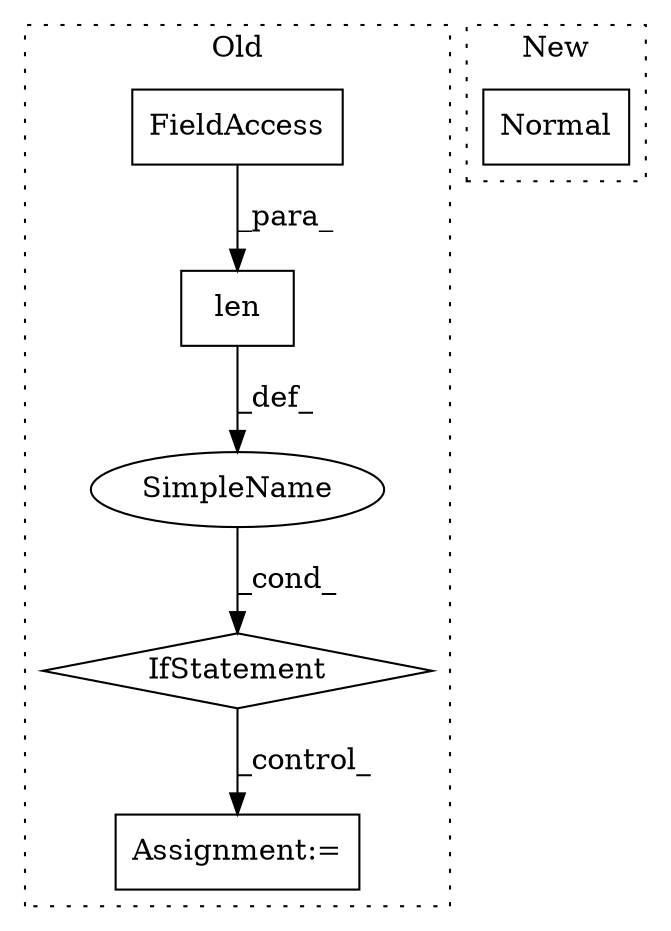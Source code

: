 digraph G {
subgraph cluster0 {
1 [label="IfStatement" a="25" s="802,821" l="4,2" shape="diamond"];
3 [label="Assignment:=" a="7" s="836" l="1" shape="box"];
4 [label="SimpleName" a="42" s="" l="" shape="ellipse"];
5 [label="len" a="32" s="806,816" l="4,1" shape="box"];
6 [label="FieldAccess" a="22" s="810" l="6" shape="box"];
label = "Old";
style="dotted";
}
subgraph cluster1 {
2 [label="Normal" a="32" s="778,864" l="7,1" shape="box"];
label = "New";
style="dotted";
}
1 -> 3 [label="_control_"];
4 -> 1 [label="_cond_"];
5 -> 4 [label="_def_"];
6 -> 5 [label="_para_"];
}